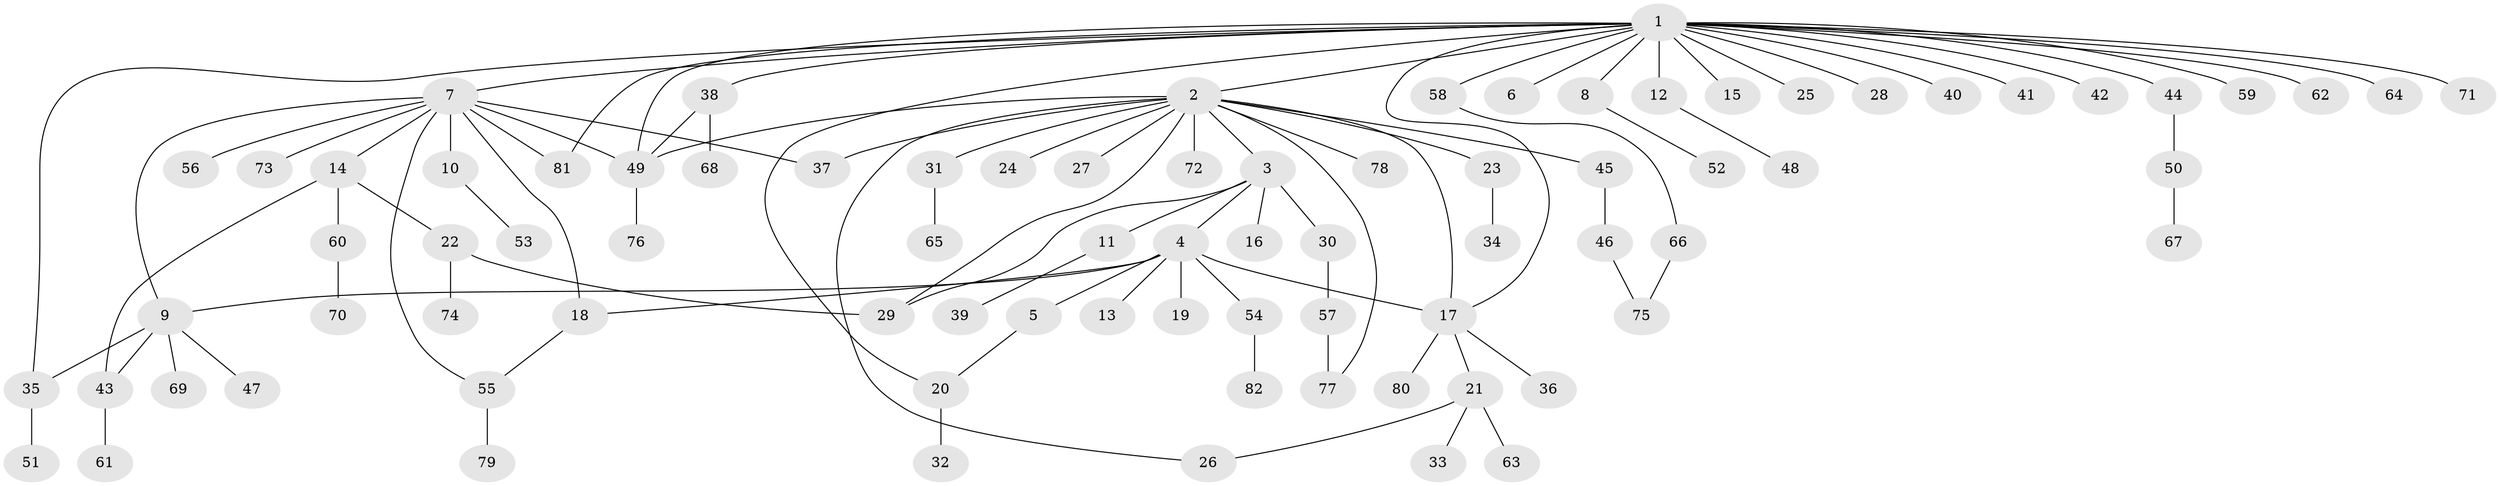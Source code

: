 // Generated by graph-tools (version 1.1) at 2025/14/03/09/25 04:14:38]
// undirected, 82 vertices, 99 edges
graph export_dot {
graph [start="1"]
  node [color=gray90,style=filled];
  1;
  2;
  3;
  4;
  5;
  6;
  7;
  8;
  9;
  10;
  11;
  12;
  13;
  14;
  15;
  16;
  17;
  18;
  19;
  20;
  21;
  22;
  23;
  24;
  25;
  26;
  27;
  28;
  29;
  30;
  31;
  32;
  33;
  34;
  35;
  36;
  37;
  38;
  39;
  40;
  41;
  42;
  43;
  44;
  45;
  46;
  47;
  48;
  49;
  50;
  51;
  52;
  53;
  54;
  55;
  56;
  57;
  58;
  59;
  60;
  61;
  62;
  63;
  64;
  65;
  66;
  67;
  68;
  69;
  70;
  71;
  72;
  73;
  74;
  75;
  76;
  77;
  78;
  79;
  80;
  81;
  82;
  1 -- 2;
  1 -- 6;
  1 -- 7;
  1 -- 8;
  1 -- 12;
  1 -- 15;
  1 -- 17;
  1 -- 20;
  1 -- 25;
  1 -- 28;
  1 -- 35;
  1 -- 38;
  1 -- 40;
  1 -- 41;
  1 -- 42;
  1 -- 44;
  1 -- 49;
  1 -- 58;
  1 -- 59;
  1 -- 62;
  1 -- 64;
  1 -- 71;
  1 -- 81;
  2 -- 3;
  2 -- 17;
  2 -- 23;
  2 -- 24;
  2 -- 26;
  2 -- 27;
  2 -- 29;
  2 -- 31;
  2 -- 37;
  2 -- 45;
  2 -- 49;
  2 -- 72;
  2 -- 77;
  2 -- 78;
  3 -- 4;
  3 -- 11;
  3 -- 16;
  3 -- 29;
  3 -- 30;
  4 -- 5;
  4 -- 9;
  4 -- 13;
  4 -- 17;
  4 -- 18;
  4 -- 19;
  4 -- 54;
  5 -- 20;
  7 -- 9;
  7 -- 10;
  7 -- 14;
  7 -- 18;
  7 -- 37;
  7 -- 49;
  7 -- 55;
  7 -- 56;
  7 -- 73;
  7 -- 81;
  8 -- 52;
  9 -- 35;
  9 -- 43;
  9 -- 47;
  9 -- 69;
  10 -- 53;
  11 -- 39;
  12 -- 48;
  14 -- 22;
  14 -- 43;
  14 -- 60;
  17 -- 21;
  17 -- 36;
  17 -- 80;
  18 -- 55;
  20 -- 32;
  21 -- 26;
  21 -- 33;
  21 -- 63;
  22 -- 29;
  22 -- 74;
  23 -- 34;
  30 -- 57;
  31 -- 65;
  35 -- 51;
  38 -- 49;
  38 -- 68;
  43 -- 61;
  44 -- 50;
  45 -- 46;
  46 -- 75;
  49 -- 76;
  50 -- 67;
  54 -- 82;
  55 -- 79;
  57 -- 77;
  58 -- 66;
  60 -- 70;
  66 -- 75;
}
